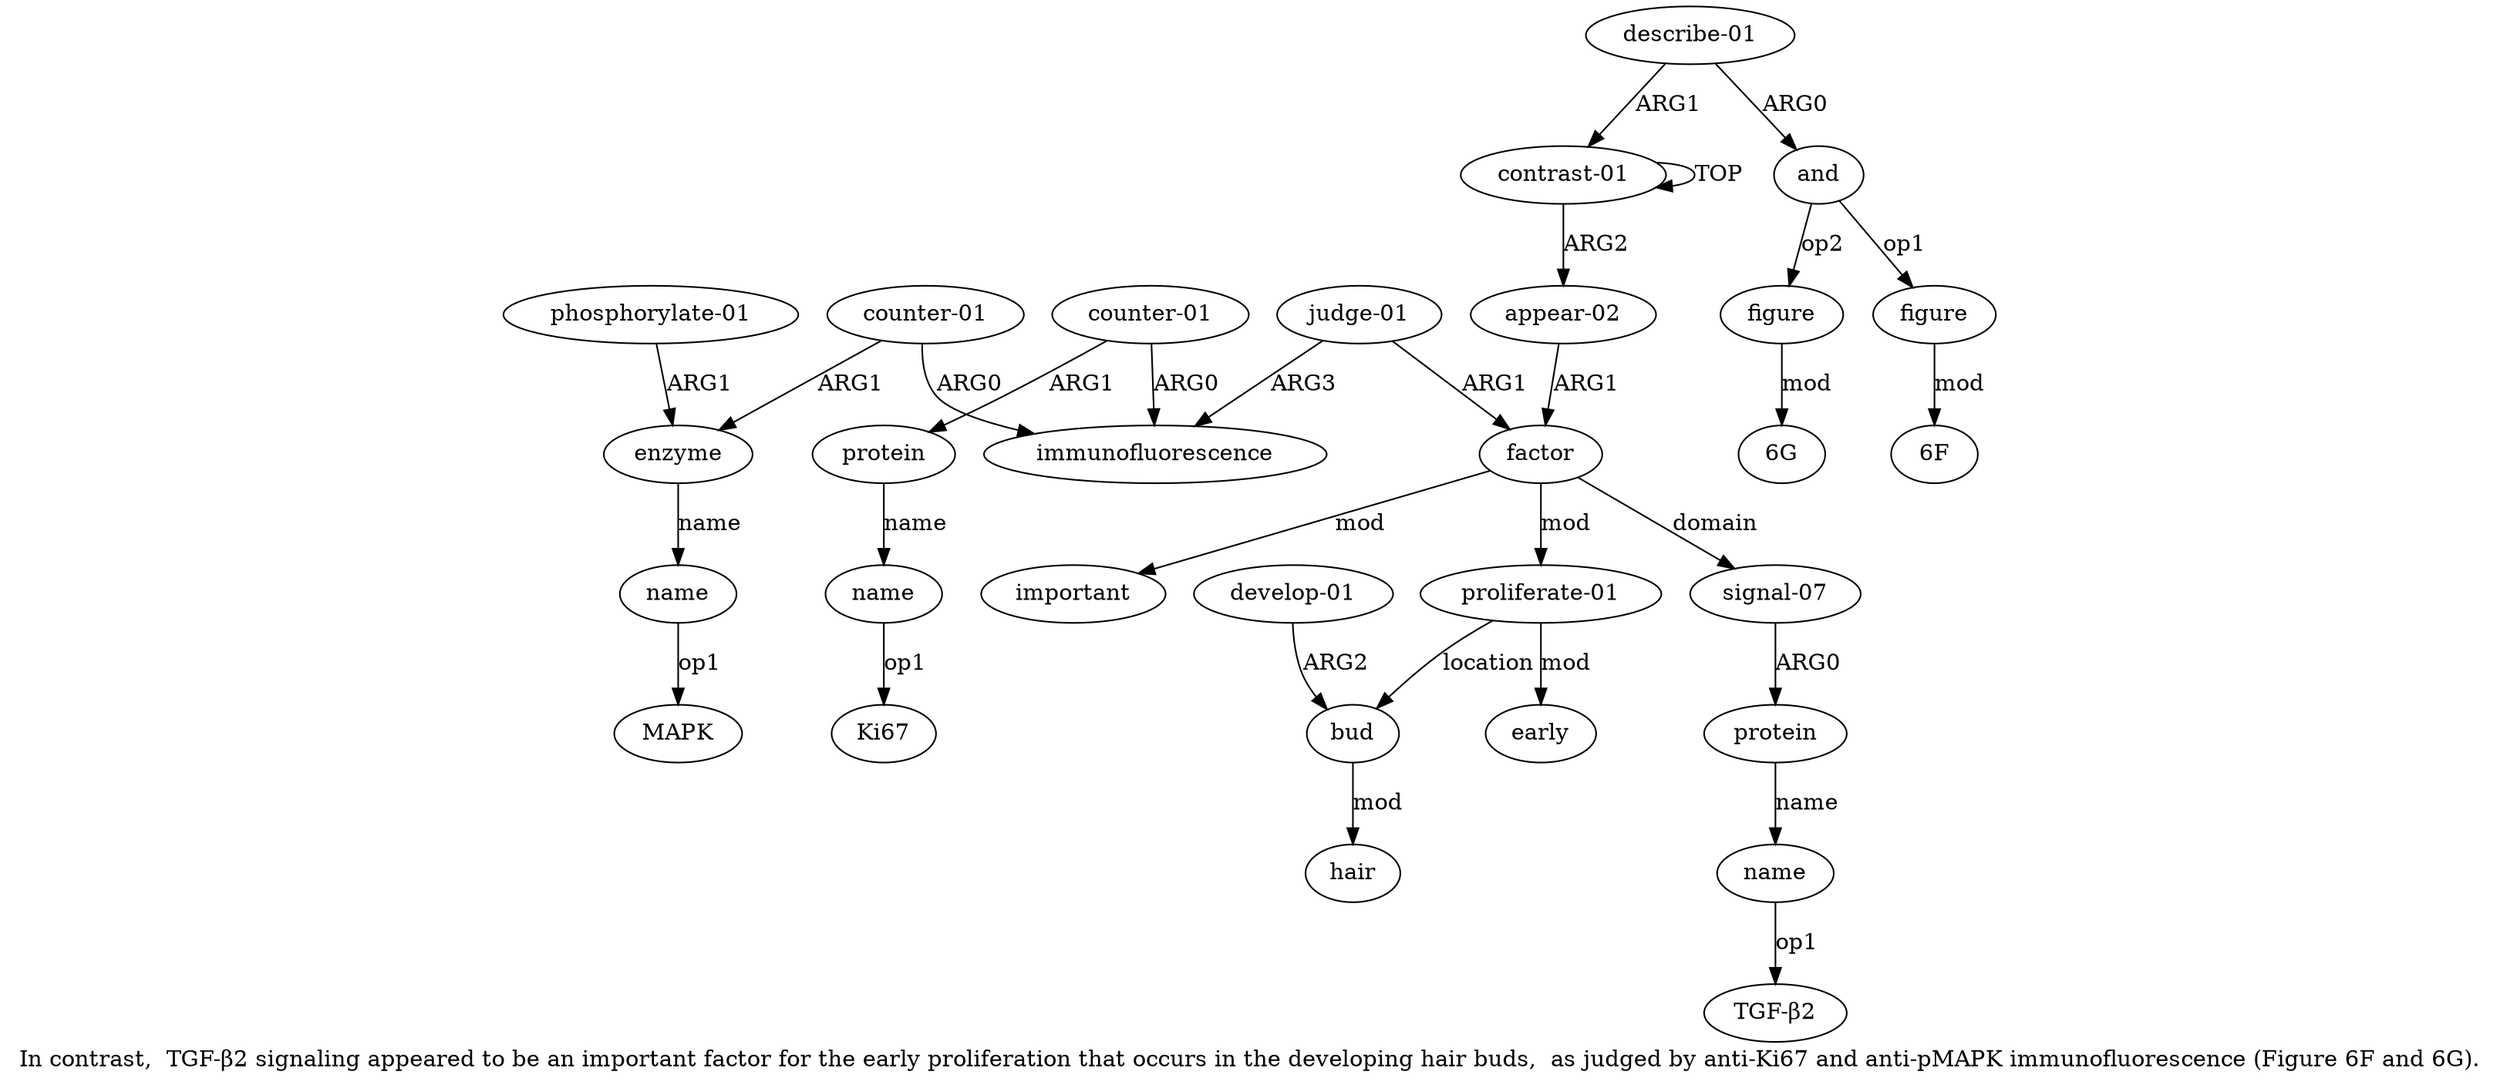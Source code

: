 digraph  {
	graph [label="In contrast,  TGF-β2 signaling appeared to be an important factor for the early proliferation that occurs in the developing hair \
buds,  as judged by anti-Ki67 and anti-pMAPK immunofluorescence (Figure 6F and 6G)."];
	node [label="\N"];
	a20	 [color=black,
		gold_ind=20,
		gold_label="phosphorylate-01",
		label="phosphorylate-01",
		test_ind=20,
		test_label="phosphorylate-01"];
	a18	 [color=black,
		gold_ind=18,
		gold_label=enzyme,
		label=enzyme,
		test_ind=18,
		test_label=enzyme];
	a20 -> a18 [key=0,
	color=black,
	gold_label=ARG1,
	label=ARG1,
	test_label=ARG1];
a21 [color=black,
	gold_ind=21,
	gold_label="describe-01",
	label="describe-01",
	test_ind=21,
	test_label="describe-01"];
a22 [color=black,
	gold_ind=22,
	gold_label=and,
	label=and,
	test_ind=22,
	test_label=and];
a21 -> a22 [key=0,
color=black,
gold_label=ARG0,
label=ARG0,
test_label=ARG0];
a0 [color=black,
gold_ind=0,
gold_label="contrast-01",
label="contrast-01",
test_ind=0,
test_label="contrast-01"];
a21 -> a0 [key=0,
color=black,
gold_label=ARG1,
label=ARG1,
test_label=ARG1];
a23 [color=black,
gold_ind=23,
gold_label=figure,
label=figure,
test_ind=23,
test_label=figure];
a22 -> a23 [key=0,
color=black,
gold_label=op1,
label=op1,
test_label=op1];
a24 [color=black,
gold_ind=24,
gold_label=figure,
label=figure,
test_ind=24,
test_label=figure];
a22 -> a24 [key=0,
color=black,
gold_label=op2,
label=op2,
test_label=op2];
"a23 6F" [color=black,
gold_ind=-1,
gold_label="6F",
label="6F",
test_ind=-1,
test_label="6F"];
a23 -> "a23 6F" [key=0,
color=black,
gold_label=mod,
label=mod,
test_label=mod];
"a24 6G" [color=black,
gold_ind=-1,
gold_label="6G",
label="6G",
test_ind=-1,
test_label="6G"];
a24 -> "a24 6G" [key=0,
color=black,
gold_label=mod,
label=mod,
test_label=mod];
"a16 Ki67" [color=black,
gold_ind=-1,
gold_label=Ki67,
label=Ki67,
test_ind=-1,
test_label=Ki67];
"a19 MAPK" [color=black,
gold_ind=-1,
gold_label=MAPK,
label=MAPK,
test_ind=-1,
test_label=MAPK];
a15 [color=black,
gold_ind=15,
gold_label=protein,
label=protein,
test_ind=15,
test_label=protein];
a16 [color=black,
gold_ind=16,
gold_label=name,
label=name,
test_ind=16,
test_label=name];
a15 -> a16 [key=0,
color=black,
gold_label=name,
label=name,
test_label=name];
a14 [color=black,
gold_ind=14,
gold_label="counter-01",
label="counter-01",
test_ind=14,
test_label="counter-01"];
a14 -> a15 [key=0,
color=black,
gold_label=ARG1,
label=ARG1,
test_label=ARG1];
a13 [color=black,
gold_ind=13,
gold_label=immunofluorescence,
label=immunofluorescence,
test_ind=13,
test_label=immunofluorescence];
a14 -> a13 [key=0,
color=black,
gold_label=ARG0,
label=ARG0,
test_label=ARG0];
a17 [color=black,
gold_ind=17,
gold_label="counter-01",
label="counter-01",
test_ind=17,
test_label="counter-01"];
a17 -> a13 [key=0,
color=black,
gold_label=ARG0,
label=ARG0,
test_label=ARG0];
a17 -> a18 [key=0,
color=black,
gold_label=ARG1,
label=ARG1,
test_label=ARG1];
a16 -> "a16 Ki67" [key=0,
color=black,
gold_label=op1,
label=op1,
test_label=op1];
a11 [color=black,
gold_ind=11,
gold_label=name,
label=name,
test_ind=11,
test_label=name];
"a11 TGF-β2" [color=black,
gold_ind=-1,
gold_label="TGF-β2",
label="TGF-β2",
test_ind=-1,
test_label="TGF-β2"];
a11 -> "a11 TGF-β2" [key=0,
color=black,
gold_label=op1,
label=op1,
test_label=op1];
a10 [color=black,
gold_ind=10,
gold_label=protein,
label=protein,
test_ind=10,
test_label=protein];
a10 -> a11 [key=0,
color=black,
gold_label=name,
label=name,
test_label=name];
a12 [color=black,
gold_ind=12,
gold_label="judge-01",
label="judge-01",
test_ind=12,
test_label="judge-01"];
a12 -> a13 [key=0,
color=black,
gold_label=ARG3,
label=ARG3,
test_label=ARG3];
a2 [color=black,
gold_ind=2,
gold_label=factor,
label=factor,
test_ind=2,
test_label=factor];
a12 -> a2 [key=0,
color=black,
gold_label=ARG1,
label=ARG1,
test_label=ARG1];
a19 [color=black,
gold_ind=19,
gold_label=name,
label=name,
test_ind=19,
test_label=name];
a19 -> "a19 MAPK" [key=0,
color=black,
gold_label=op1,
label=op1,
test_label=op1];
a18 -> a19 [key=0,
color=black,
gold_label=name,
label=name,
test_label=name];
a1 [color=black,
gold_ind=1,
gold_label="appear-02",
label="appear-02",
test_ind=1,
test_label="appear-02"];
a1 -> a2 [key=0,
color=black,
gold_label=ARG1,
label=ARG1,
test_label=ARG1];
a0 -> a1 [key=0,
color=black,
gold_label=ARG2,
label=ARG2,
test_label=ARG2];
a0 -> a0 [key=0,
color=black,
gold_label=TOP,
label=TOP,
test_label=TOP];
a3 [color=black,
gold_ind=3,
gold_label=important,
label=important,
test_ind=3,
test_label=important];
a2 -> a3 [key=0,
color=black,
gold_label=mod,
label=mod,
test_label=mod];
a4 [color=black,
gold_ind=4,
gold_label="proliferate-01",
label="proliferate-01",
test_ind=4,
test_label="proliferate-01"];
a2 -> a4 [key=0,
color=black,
gold_label=mod,
label=mod,
test_label=mod];
a9 [color=black,
gold_ind=9,
gold_label="signal-07",
label="signal-07",
test_ind=9,
test_label="signal-07"];
a2 -> a9 [key=0,
color=black,
gold_label=domain,
label=domain,
test_label=domain];
a5 [color=black,
gold_ind=5,
gold_label=early,
label=early,
test_ind=5,
test_label=early];
a4 -> a5 [key=0,
color=black,
gold_label=mod,
label=mod,
test_label=mod];
a6 [color=black,
gold_ind=6,
gold_label=bud,
label=bud,
test_ind=6,
test_label=bud];
a4 -> a6 [key=0,
color=black,
gold_label=location,
label=location,
test_label=location];
a7 [color=black,
gold_ind=7,
gold_label=hair,
label=hair,
test_ind=7,
test_label=hair];
a6 -> a7 [key=0,
color=black,
gold_label=mod,
label=mod,
test_label=mod];
a9 -> a10 [key=0,
color=black,
gold_label=ARG0,
label=ARG0,
test_label=ARG0];
a8 [color=black,
gold_ind=8,
gold_label="develop-01",
label="develop-01",
test_ind=8,
test_label="develop-01"];
a8 -> a6 [key=0,
color=black,
gold_label=ARG2,
label=ARG2,
test_label=ARG2];
}
